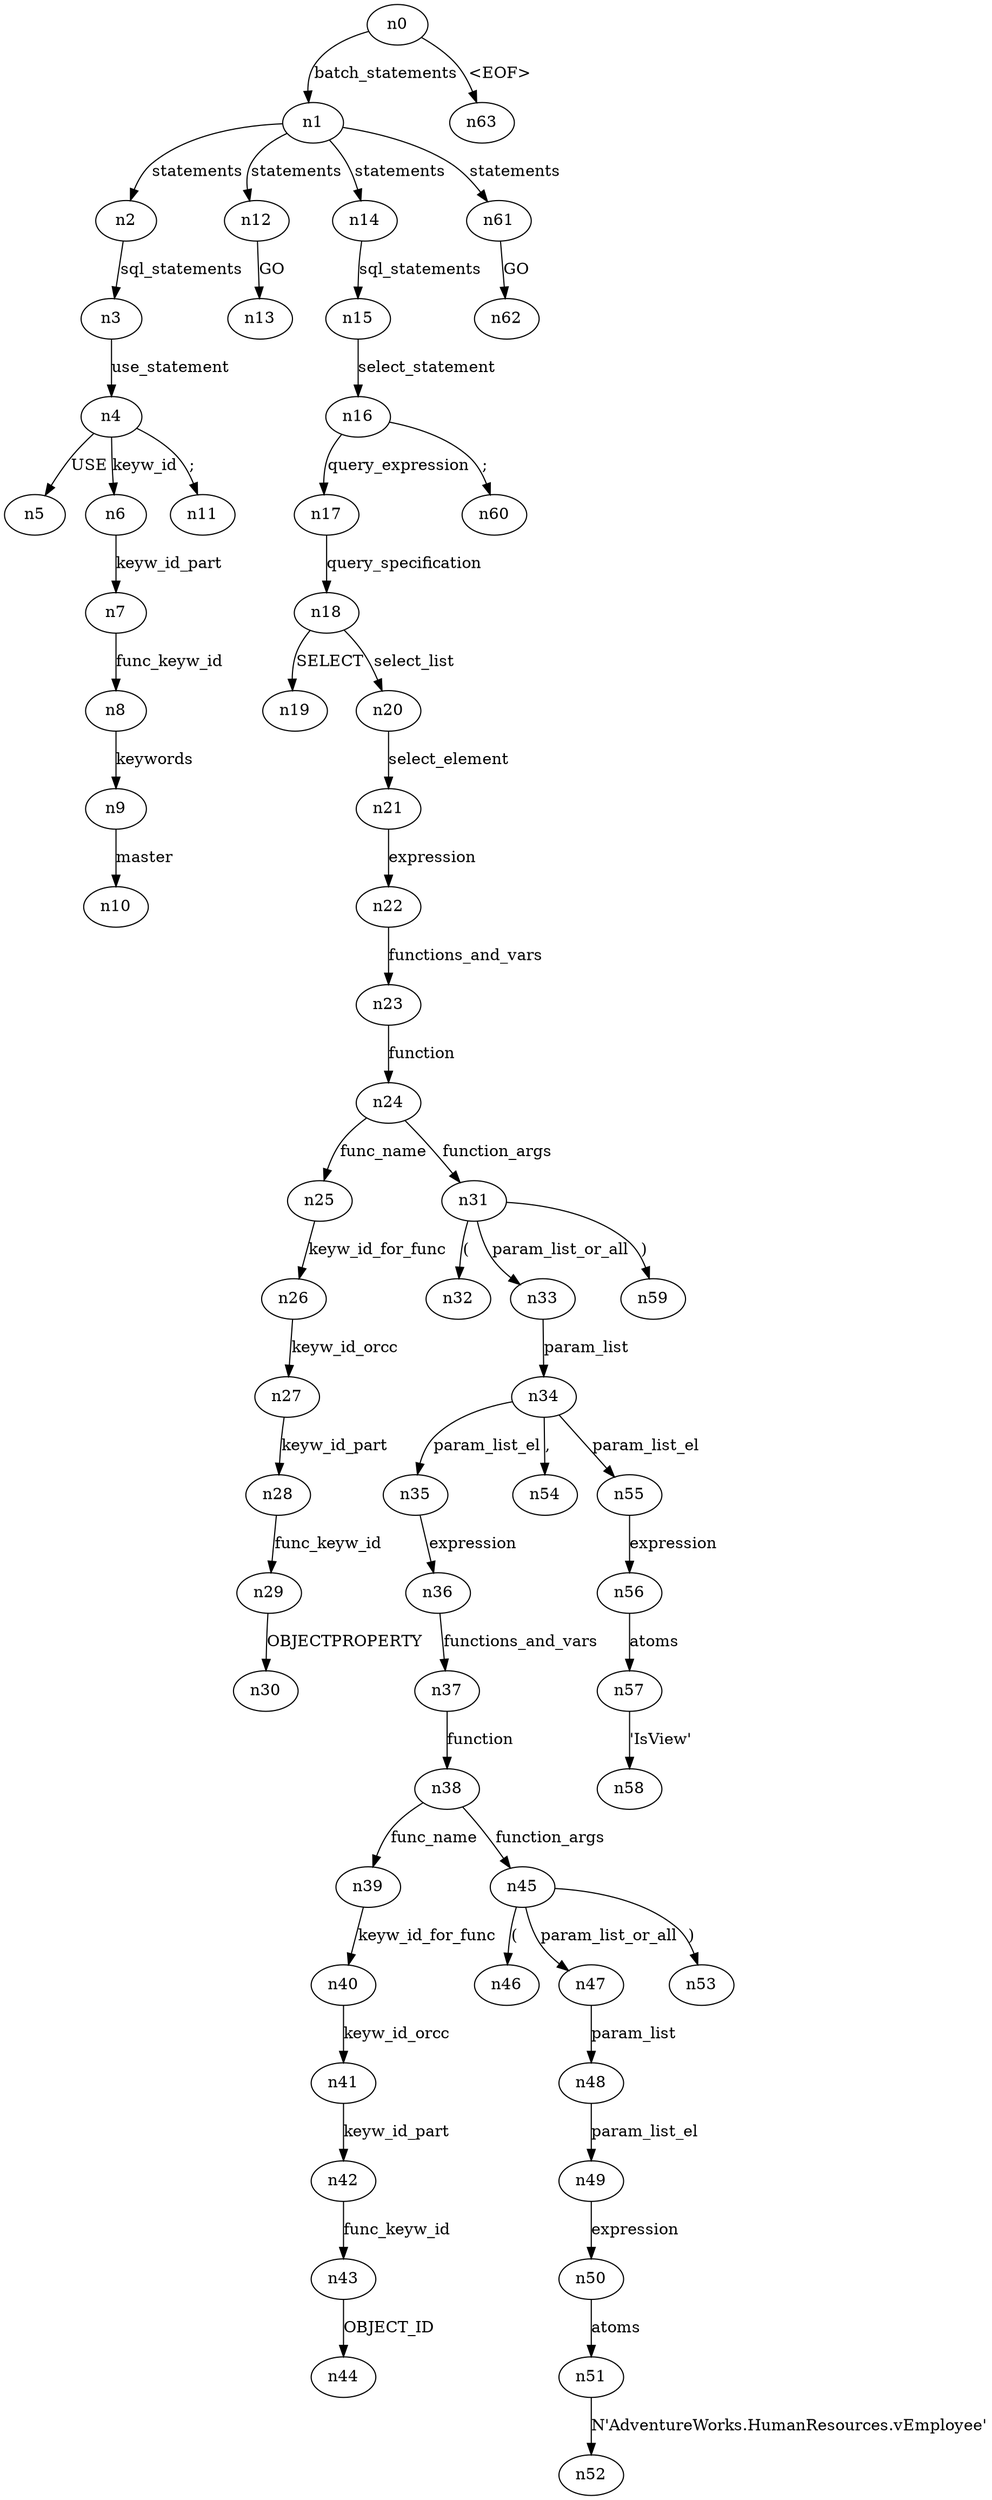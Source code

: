 digraph ParseTree {
  n0 -> n1 [label="batch_statements"];
  n1 -> n2 [label="statements"];
  n2 -> n3 [label="sql_statements"];
  n3 -> n4 [label="use_statement"];
  n4 -> n5 [label="USE"];
  n4 -> n6 [label="keyw_id"];
  n6 -> n7 [label="keyw_id_part"];
  n7 -> n8 [label="func_keyw_id"];
  n8 -> n9 [label="keywords"];
  n9 -> n10 [label="master"];
  n4 -> n11 [label=";"];
  n1 -> n12 [label="statements"];
  n12 -> n13 [label="GO"];
  n1 -> n14 [label="statements"];
  n14 -> n15 [label="sql_statements"];
  n15 -> n16 [label="select_statement"];
  n16 -> n17 [label="query_expression"];
  n17 -> n18 [label="query_specification"];
  n18 -> n19 [label="SELECT"];
  n18 -> n20 [label="select_list"];
  n20 -> n21 [label="select_element"];
  n21 -> n22 [label="expression"];
  n22 -> n23 [label="functions_and_vars"];
  n23 -> n24 [label="function"];
  n24 -> n25 [label="func_name"];
  n25 -> n26 [label="keyw_id_for_func"];
  n26 -> n27 [label="keyw_id_orcc"];
  n27 -> n28 [label="keyw_id_part"];
  n28 -> n29 [label="func_keyw_id"];
  n29 -> n30 [label="OBJECTPROPERTY"];
  n24 -> n31 [label="function_args"];
  n31 -> n32 [label="("];
  n31 -> n33 [label="param_list_or_all"];
  n33 -> n34 [label="param_list"];
  n34 -> n35 [label="param_list_el"];
  n35 -> n36 [label="expression"];
  n36 -> n37 [label="functions_and_vars"];
  n37 -> n38 [label="function"];
  n38 -> n39 [label="func_name"];
  n39 -> n40 [label="keyw_id_for_func"];
  n40 -> n41 [label="keyw_id_orcc"];
  n41 -> n42 [label="keyw_id_part"];
  n42 -> n43 [label="func_keyw_id"];
  n43 -> n44 [label="OBJECT_ID"];
  n38 -> n45 [label="function_args"];
  n45 -> n46 [label="("];
  n45 -> n47 [label="param_list_or_all"];
  n47 -> n48 [label="param_list"];
  n48 -> n49 [label="param_list_el"];
  n49 -> n50 [label="expression"];
  n50 -> n51 [label="atoms"];
  n51 -> n52 [label="N'AdventureWorks.HumanResources.vEmployee'"];
  n45 -> n53 [label=")"];
  n34 -> n54 [label=","];
  n34 -> n55 [label="param_list_el"];
  n55 -> n56 [label="expression"];
  n56 -> n57 [label="atoms"];
  n57 -> n58 [label="'IsView'"];
  n31 -> n59 [label=")"];
  n16 -> n60 [label=";"];
  n1 -> n61 [label="statements"];
  n61 -> n62 [label="GO"];
  n0 -> n63 [label="<EOF>"];
}
